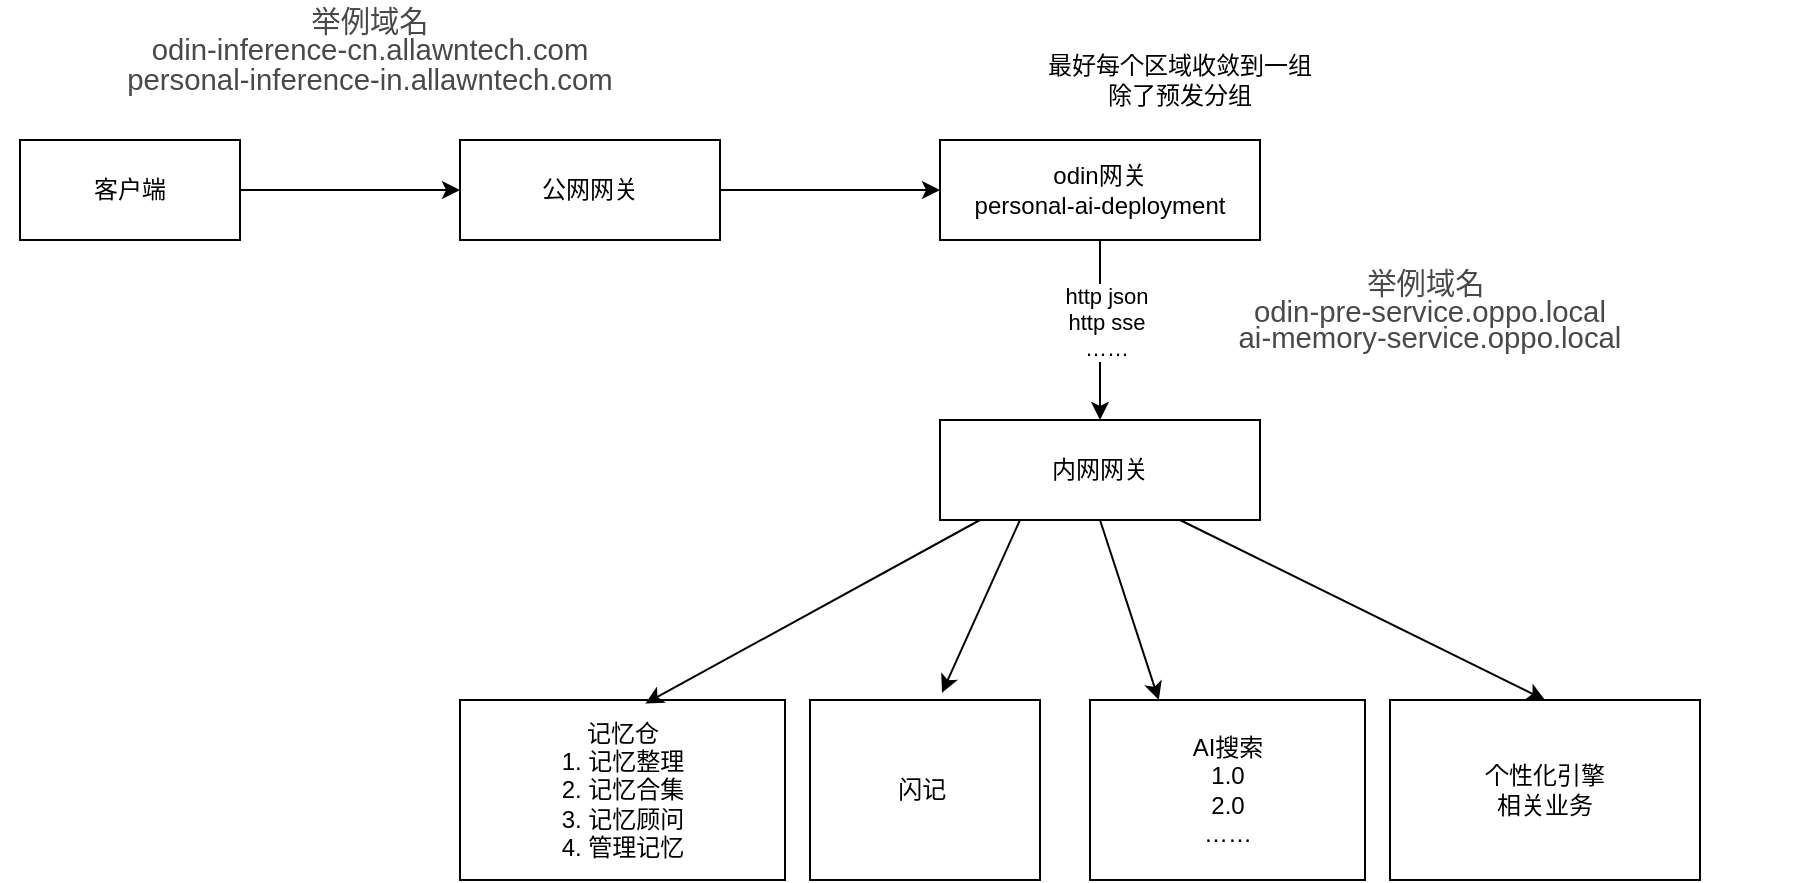 <mxfile version="26.2.13">
  <diagram name="第 1 页" id="0SoZTpLjDrWjceOngaXI">
    <mxGraphModel dx="2255" dy="769" grid="1" gridSize="10" guides="1" tooltips="1" connect="1" arrows="1" fold="1" page="1" pageScale="1" pageWidth="827" pageHeight="1169" math="0" shadow="0">
      <root>
        <mxCell id="0" />
        <mxCell id="1" parent="0" />
        <mxCell id="maV9hu9B-Oq1pYv03Z-j-4" style="edgeStyle=orthogonalEdgeStyle;rounded=0;orthogonalLoop=1;jettySize=auto;html=1;exitX=1;exitY=0.5;exitDx=0;exitDy=0;entryX=0;entryY=0.5;entryDx=0;entryDy=0;" edge="1" parent="1" source="maV9hu9B-Oq1pYv03Z-j-2" target="maV9hu9B-Oq1pYv03Z-j-3">
          <mxGeometry relative="1" as="geometry" />
        </mxCell>
        <mxCell id="maV9hu9B-Oq1pYv03Z-j-2" value="客户端" style="rounded=0;whiteSpace=wrap;html=1;" vertex="1" parent="1">
          <mxGeometry x="-240" y="190" width="110" height="50" as="geometry" />
        </mxCell>
        <mxCell id="maV9hu9B-Oq1pYv03Z-j-6" style="edgeStyle=orthogonalEdgeStyle;rounded=0;orthogonalLoop=1;jettySize=auto;html=1;exitX=1;exitY=0.5;exitDx=0;exitDy=0;" edge="1" parent="1" source="maV9hu9B-Oq1pYv03Z-j-3" target="maV9hu9B-Oq1pYv03Z-j-5">
          <mxGeometry relative="1" as="geometry" />
        </mxCell>
        <mxCell id="maV9hu9B-Oq1pYv03Z-j-3" value="公网网关" style="rounded=0;whiteSpace=wrap;html=1;" vertex="1" parent="1">
          <mxGeometry x="-20" y="190" width="130" height="50" as="geometry" />
        </mxCell>
        <mxCell id="maV9hu9B-Oq1pYv03Z-j-8" style="edgeStyle=orthogonalEdgeStyle;rounded=0;orthogonalLoop=1;jettySize=auto;html=1;exitX=0.5;exitY=1;exitDx=0;exitDy=0;entryX=0.5;entryY=0;entryDx=0;entryDy=0;" edge="1" parent="1" source="maV9hu9B-Oq1pYv03Z-j-5" target="maV9hu9B-Oq1pYv03Z-j-7">
          <mxGeometry relative="1" as="geometry" />
        </mxCell>
        <mxCell id="maV9hu9B-Oq1pYv03Z-j-9" value="http json&lt;br&gt;http sse&lt;br&gt;……" style="edgeLabel;html=1;align=center;verticalAlign=middle;resizable=0;points=[];" vertex="1" connectable="0" parent="maV9hu9B-Oq1pYv03Z-j-8">
          <mxGeometry x="-0.1" y="3" relative="1" as="geometry">
            <mxPoint as="offset" />
          </mxGeometry>
        </mxCell>
        <mxCell id="maV9hu9B-Oq1pYv03Z-j-5" value="odin网关&lt;br&gt;personal-ai-deployment" style="rounded=0;whiteSpace=wrap;html=1;" vertex="1" parent="1">
          <mxGeometry x="220" y="190" width="160" height="50" as="geometry" />
        </mxCell>
        <mxCell id="maV9hu9B-Oq1pYv03Z-j-19" style="rounded=0;orthogonalLoop=1;jettySize=auto;html=1;exitX=0.5;exitY=1;exitDx=0;exitDy=0;entryX=0.25;entryY=0;entryDx=0;entryDy=0;" edge="1" parent="1" source="maV9hu9B-Oq1pYv03Z-j-7" target="maV9hu9B-Oq1pYv03Z-j-12">
          <mxGeometry relative="1" as="geometry" />
        </mxCell>
        <mxCell id="maV9hu9B-Oq1pYv03Z-j-22" style="rounded=0;orthogonalLoop=1;jettySize=auto;html=1;exitX=0.75;exitY=1;exitDx=0;exitDy=0;entryX=0.5;entryY=0;entryDx=0;entryDy=0;" edge="1" parent="1" source="maV9hu9B-Oq1pYv03Z-j-7" target="maV9hu9B-Oq1pYv03Z-j-21">
          <mxGeometry relative="1" as="geometry" />
        </mxCell>
        <mxCell id="maV9hu9B-Oq1pYv03Z-j-7" value="内网网关" style="rounded=0;whiteSpace=wrap;html=1;" vertex="1" parent="1">
          <mxGeometry x="220" y="330" width="160" height="50" as="geometry" />
        </mxCell>
        <mxCell id="maV9hu9B-Oq1pYv03Z-j-10" value="记忆仓&lt;br&gt;1. 记忆整理&lt;br&gt;2. 记忆合集&lt;br&gt;3. 记忆顾问&lt;br&gt;4. 管理记忆" style="rounded=0;whiteSpace=wrap;html=1;" vertex="1" parent="1">
          <mxGeometry x="-20" y="470" width="162.5" height="90" as="geometry" />
        </mxCell>
        <mxCell id="maV9hu9B-Oq1pYv03Z-j-11" value="闪记&lt;span style=&quot;white-space: pre;&quot;&gt;&#x9;&lt;/span&gt;" style="rounded=0;whiteSpace=wrap;html=1;" vertex="1" parent="1">
          <mxGeometry x="155" y="470" width="115" height="90" as="geometry" />
        </mxCell>
        <mxCell id="maV9hu9B-Oq1pYv03Z-j-12" value="AI搜索&lt;br&gt;1.0&lt;br&gt;2.0&lt;br&gt;……" style="rounded=0;whiteSpace=wrap;html=1;" vertex="1" parent="1">
          <mxGeometry x="295" y="470" width="137.5" height="90" as="geometry" />
        </mxCell>
        <mxCell id="maV9hu9B-Oq1pYv03Z-j-14" value="&lt;span data-copy-origin=&quot;https://odocs.myoas.com&quot; data-docs-delta=&quot;[[20,&amp;quot;odin-inference-cn.allawntech.com&amp;quot;]]&quot;&gt;&lt;p style=&quot;line-height: 100%;margin-bottom: 0pt;margin-top: 0pt;font-size: 11pt;color: #494949;&quot; class=&quot;ql-direction-ltr&quot;&gt;&lt;span data-comment-guid=&quot;comment-kPgM4mOFd5TCmoWD&quot; class=&quot;ql-author-7945 ql-commented ql-commented-background&quot;&gt;举例域名 &lt;br&gt;odin-inference-cn.allawntech.com&lt;br&gt;&lt;span data-copy-origin=&quot;https://odocs.myoas.com&quot; data-docs-delta=&quot;[[20,&amp;quot;personal-inference-in.allawntech.com&amp;quot;]]&quot;&gt;&lt;/span&gt;&lt;/span&gt;&lt;/p&gt;&lt;p style=&quot;line-height: 100%;margin-bottom: 0pt;margin-top: 0pt;font-size: 11pt;color: #494949;&quot; class=&quot;ql-direction-ltr&quot;&gt;&lt;span style=&quot;&quot; class=&quot;ql-author-7945&quot;&gt;personal-inference-in.allawntech.com&lt;/span&gt;&lt;/p&gt;&lt;/span&gt;" style="text;html=1;align=center;verticalAlign=middle;whiteSpace=wrap;rounded=0;" vertex="1" parent="1">
          <mxGeometry x="-250" y="120" width="370" height="50" as="geometry" />
        </mxCell>
        <mxCell id="maV9hu9B-Oq1pYv03Z-j-15" value="&lt;span data-copy-origin=&quot;https://odocs.myoas.com&quot; data-docs-delta=&quot;[[20,&amp;quot;odin-inference-cn.allawntech.com&amp;quot;]]&quot;&gt;&lt;p style=&quot;line-height: 100%;margin-bottom: 0pt;margin-top: 0pt;font-size: 11pt;color: #494949;&quot; class=&quot;ql-direction-ltr&quot;&gt;&lt;span data-comment-guid=&quot;comment-kPgM4mOFd5TCmoWD&quot; class=&quot;ql-author-7945 ql-commented ql-commented-background&quot;&gt;举例域名&amp;nbsp;&lt;br&gt;&lt;span data-copy-origin=&quot;https://odocs.myoas.com&quot; data-docs-delta=&quot;[[20,&amp;quot;odin-pre-service.oppo.local&amp;quot;]]&quot;&gt;&lt;/span&gt;&lt;/span&gt;&lt;/p&gt;&lt;p style=&quot;line-height: 100%; margin-bottom: 0pt; margin-top: 0pt; color: rgb(73, 73, 73);&quot; class=&quot;ql-direction-ltr&quot;&gt;&lt;span style=&quot;&quot; class=&quot;ql-author-7945&quot;&gt;&lt;font color=&quot;#494949&quot;&gt;&lt;span style=&quot;font-size: 11pt;&quot;&gt;odin-pre-service.oppo.local&lt;/span&gt;&lt;/font&gt;&lt;br&gt;&lt;font color=&quot;#494949&quot;&gt;&lt;span style=&quot;font-size: 14.667px;&quot;&gt;ai-memory-service.oppo.local&lt;/span&gt;&lt;/font&gt;&lt;br&gt;&lt;/span&gt;&lt;/p&gt;&lt;/span&gt;" style="text;html=1;align=center;verticalAlign=middle;whiteSpace=wrap;rounded=0;" vertex="1" parent="1">
          <mxGeometry x="280" y="250" width="370" height="50" as="geometry" />
        </mxCell>
        <mxCell id="maV9hu9B-Oq1pYv03Z-j-16" value="最好每个区域收敛到一组&lt;br&gt;除了预发分组" style="text;html=1;align=center;verticalAlign=middle;whiteSpace=wrap;rounded=0;" vertex="1" parent="1">
          <mxGeometry x="265" y="140" width="150" height="40" as="geometry" />
        </mxCell>
        <mxCell id="maV9hu9B-Oq1pYv03Z-j-17" style="rounded=0;orthogonalLoop=1;jettySize=auto;html=1;exitX=0.125;exitY=1;exitDx=0;exitDy=0;entryX=0.57;entryY=0.02;entryDx=0;entryDy=0;entryPerimeter=0;exitPerimeter=0;" edge="1" parent="1" source="maV9hu9B-Oq1pYv03Z-j-7" target="maV9hu9B-Oq1pYv03Z-j-10">
          <mxGeometry relative="1" as="geometry" />
        </mxCell>
        <mxCell id="maV9hu9B-Oq1pYv03Z-j-18" style="rounded=0;orthogonalLoop=1;jettySize=auto;html=1;exitX=0.25;exitY=1;exitDx=0;exitDy=0;entryX=0.574;entryY=-0.04;entryDx=0;entryDy=0;entryPerimeter=0;" edge="1" parent="1" source="maV9hu9B-Oq1pYv03Z-j-7" target="maV9hu9B-Oq1pYv03Z-j-11">
          <mxGeometry relative="1" as="geometry">
            <mxPoint x="260" y="486" as="targetPoint" />
          </mxGeometry>
        </mxCell>
        <mxCell id="maV9hu9B-Oq1pYv03Z-j-21" value="个性化引擎&lt;br&gt;相关业务" style="rounded=0;whiteSpace=wrap;html=1;" vertex="1" parent="1">
          <mxGeometry x="445" y="470" width="155" height="90" as="geometry" />
        </mxCell>
      </root>
    </mxGraphModel>
  </diagram>
</mxfile>
